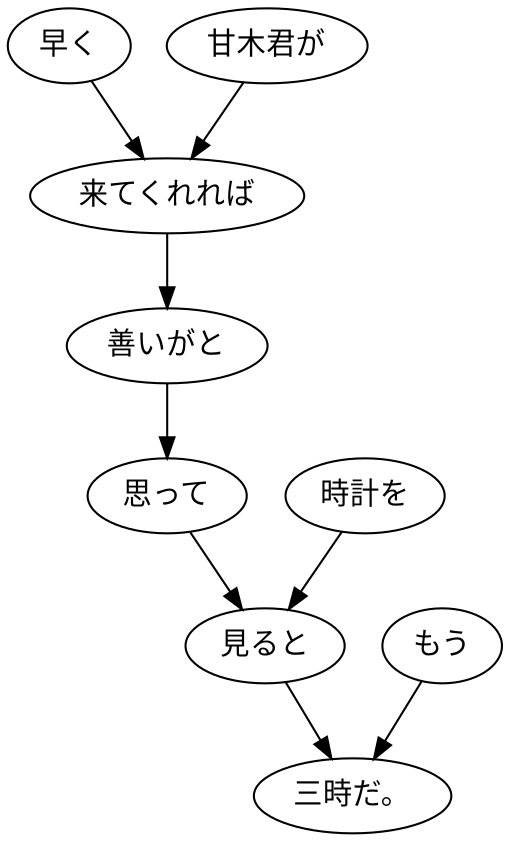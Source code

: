 digraph graph1211 {
	node0 [label="早く"];
	node1 [label="甘木君が"];
	node2 [label="来てくれれば"];
	node3 [label="善いがと"];
	node4 [label="思って"];
	node5 [label="時計を"];
	node6 [label="見ると"];
	node7 [label="もう"];
	node8 [label="三時だ。"];
	node0 -> node2;
	node1 -> node2;
	node2 -> node3;
	node3 -> node4;
	node4 -> node6;
	node5 -> node6;
	node6 -> node8;
	node7 -> node8;
}
